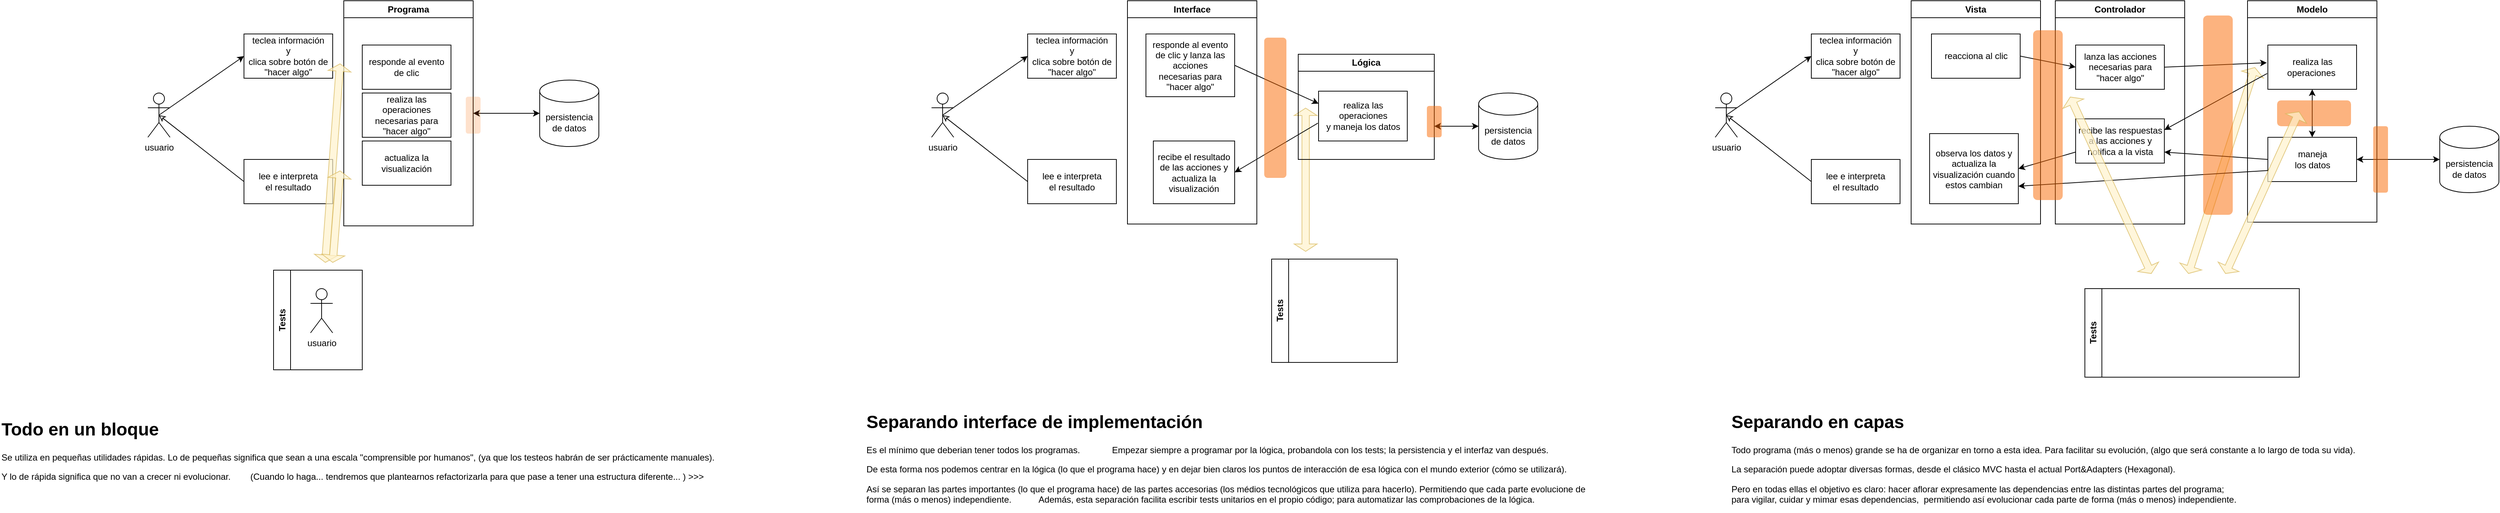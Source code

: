 <mxfile version="26.2.2">
  <diagram name="Página-1" id="2oMk17-hKPYDmYtU0YKl">
    <mxGraphModel dx="1188" dy="811" grid="1" gridSize="10" guides="1" tooltips="1" connect="1" arrows="1" fold="1" page="1" pageScale="1" pageWidth="1169" pageHeight="827" math="0" shadow="0">
      <root>
        <mxCell id="0" />
        <mxCell id="1" parent="0" />
        <mxCell id="YsobYWs1oGZnOzWhEl8R-1" value="usuario" style="shape=umlActor;verticalLabelPosition=bottom;verticalAlign=top;html=1;outlineConnect=0;" parent="1" vertex="1">
          <mxGeometry x="280" y="245" width="30" height="60" as="geometry" />
        </mxCell>
        <mxCell id="YsobYWs1oGZnOzWhEl8R-2" value="teclea información&lt;br&gt;y&lt;br&gt;clica sobre botón de &quot;hacer algo&quot;" style="rounded=0;whiteSpace=wrap;html=1;" parent="1" vertex="1">
          <mxGeometry x="410" y="165" width="120" height="60" as="geometry" />
        </mxCell>
        <mxCell id="YsobYWs1oGZnOzWhEl8R-4" value="realiza las operaciones necesarias para &quot;hacer algo&quot;" style="rounded=0;whiteSpace=wrap;html=1;" parent="1" vertex="1">
          <mxGeometry x="570" y="245" width="120" height="60" as="geometry" />
        </mxCell>
        <mxCell id="YsobYWs1oGZnOzWhEl8R-5" value="persistencia de datos" style="shape=cylinder3;whiteSpace=wrap;html=1;boundedLbl=1;backgroundOutline=1;size=15;" parent="1" vertex="1">
          <mxGeometry x="810" y="227.5" width="80" height="90" as="geometry" />
        </mxCell>
        <mxCell id="YsobYWs1oGZnOzWhEl8R-8" value="" style="endArrow=classic;startArrow=none;html=1;rounded=0;exitX=0.5;exitY=0.5;exitDx=0;exitDy=0;exitPerimeter=0;entryX=0;entryY=0.5;entryDx=0;entryDy=0;startFill=0;" parent="1" source="YsobYWs1oGZnOzWhEl8R-1" target="YsobYWs1oGZnOzWhEl8R-2" edge="1">
          <mxGeometry width="50" height="50" relative="1" as="geometry">
            <mxPoint x="300" y="315" as="sourcePoint" />
            <mxPoint x="350" y="265" as="targetPoint" />
          </mxGeometry>
        </mxCell>
        <mxCell id="YsobYWs1oGZnOzWhEl8R-9" value="" style="endArrow=classic;startArrow=classic;html=1;rounded=0;exitX=1;exitY=0.5;exitDx=0;exitDy=0;entryX=0;entryY=0.5;entryDx=0;entryDy=0;entryPerimeter=0;" parent="1" source="YsobYWs1oGZnOzWhEl8R-16" target="YsobYWs1oGZnOzWhEl8R-5" edge="1">
          <mxGeometry width="50" height="50" relative="1" as="geometry">
            <mxPoint x="720" y="385" as="sourcePoint" />
            <mxPoint x="770" y="335" as="targetPoint" />
          </mxGeometry>
        </mxCell>
        <mxCell id="YsobYWs1oGZnOzWhEl8R-11" value="lee e interpreta&lt;br&gt;el resultado" style="rounded=0;whiteSpace=wrap;html=1;" parent="1" vertex="1">
          <mxGeometry x="410" y="335" width="120" height="60" as="geometry" />
        </mxCell>
        <mxCell id="YsobYWs1oGZnOzWhEl8R-12" value="" style="endArrow=none;startArrow=classic;html=1;rounded=0;exitX=0.5;exitY=0.5;exitDx=0;exitDy=0;exitPerimeter=0;entryX=0;entryY=0.5;entryDx=0;entryDy=0;startFill=0;" parent="1" source="YsobYWs1oGZnOzWhEl8R-1" target="YsobYWs1oGZnOzWhEl8R-11" edge="1">
          <mxGeometry width="50" height="50" relative="1" as="geometry">
            <mxPoint x="720" y="385" as="sourcePoint" />
            <mxPoint x="770" y="335" as="targetPoint" />
          </mxGeometry>
        </mxCell>
        <mxCell id="YsobYWs1oGZnOzWhEl8R-16" value="Programa" style="swimlane;whiteSpace=wrap;html=1;" parent="1" vertex="1">
          <mxGeometry x="545" y="120" width="175" height="305" as="geometry" />
        </mxCell>
        <mxCell id="YsobYWs1oGZnOzWhEl8R-10" value="actualiza la visualización" style="rounded=0;whiteSpace=wrap;html=1;" parent="YsobYWs1oGZnOzWhEl8R-16" vertex="1">
          <mxGeometry x="25" y="190" width="120" height="60" as="geometry" />
        </mxCell>
        <mxCell id="YsobYWs1oGZnOzWhEl8R-3" value="responde al evento&lt;br&gt;de clic" style="rounded=0;whiteSpace=wrap;html=1;" parent="YsobYWs1oGZnOzWhEl8R-16" vertex="1">
          <mxGeometry x="25" y="60" width="120" height="60" as="geometry" />
        </mxCell>
        <mxCell id="oIzEX3MPd6ZQxvIO18P5-2" value="Tests" style="swimlane;horizontal=0;whiteSpace=wrap;html=1;" parent="1" vertex="1">
          <mxGeometry x="450" y="485" width="120" height="135" as="geometry" />
        </mxCell>
        <mxCell id="wtq1aVt6GUqfjSalOk2s-14" value="usuario" style="shape=umlActor;verticalLabelPosition=bottom;verticalAlign=top;html=1;outlineConnect=0;" parent="oIzEX3MPd6ZQxvIO18P5-2" vertex="1">
          <mxGeometry x="50" y="25" width="30" height="60" as="geometry" />
        </mxCell>
        <mxCell id="oIzEX3MPd6ZQxvIO18P5-6" value="" style="shape=flexArrow;endArrow=classic;startArrow=classic;html=1;rounded=0;fillColor=#fff2cc;strokeColor=#d6b656;endSize=3;startSize=3;opacity=70;" parent="1" edge="1">
          <mxGeometry width="100" height="100" relative="1" as="geometry">
            <mxPoint x="520" y="475" as="sourcePoint" />
            <mxPoint x="540" y="205" as="targetPoint" />
          </mxGeometry>
        </mxCell>
        <mxCell id="oIzEX3MPd6ZQxvIO18P5-7" value="" style="shape=flexArrow;endArrow=classic;startArrow=classic;html=1;rounded=0;fillColor=#fff2cc;strokeColor=#d6b656;endSize=3;startSize=3;opacity=70;" parent="1" edge="1">
          <mxGeometry width="100" height="100" relative="1" as="geometry">
            <mxPoint x="530" y="475" as="sourcePoint" />
            <mxPoint x="540" y="350" as="targetPoint" />
          </mxGeometry>
        </mxCell>
        <mxCell id="oIzEX3MPd6ZQxvIO18P5-10" value="usuario" style="shape=umlActor;verticalLabelPosition=bottom;verticalAlign=top;html=1;outlineConnect=0;" parent="1" vertex="1">
          <mxGeometry x="1340" y="245" width="30" height="60" as="geometry" />
        </mxCell>
        <mxCell id="oIzEX3MPd6ZQxvIO18P5-11" value="teclea información&lt;br&gt;y&lt;br&gt;clica sobre botón de &quot;hacer algo&quot;" style="rounded=0;whiteSpace=wrap;html=1;" parent="1" vertex="1">
          <mxGeometry x="1470" y="165" width="120" height="60" as="geometry" />
        </mxCell>
        <mxCell id="oIzEX3MPd6ZQxvIO18P5-12" value="responde al evento&lt;br&gt;de clic y lanza las acciones necesarias&amp;nbsp;para &quot;hacer algo&quot;" style="rounded=0;whiteSpace=wrap;html=1;" parent="1" vertex="1">
          <mxGeometry x="1630" y="165" width="120" height="85" as="geometry" />
        </mxCell>
        <mxCell id="oIzEX3MPd6ZQxvIO18P5-13" value="realiza las operaciones &lt;br&gt;y maneja los datos" style="rounded=0;whiteSpace=wrap;html=1;" parent="1" vertex="1">
          <mxGeometry x="1863.5" y="242.5" width="120" height="67.5" as="geometry" />
        </mxCell>
        <mxCell id="oIzEX3MPd6ZQxvIO18P5-14" value="persistencia de datos" style="shape=cylinder3;whiteSpace=wrap;html=1;boundedLbl=1;backgroundOutline=1;size=15;" parent="1" vertex="1">
          <mxGeometry x="2080" y="245" width="80" height="90" as="geometry" />
        </mxCell>
        <mxCell id="oIzEX3MPd6ZQxvIO18P5-15" value="" style="endArrow=classic;startArrow=none;html=1;rounded=0;exitX=0.5;exitY=0.5;exitDx=0;exitDy=0;exitPerimeter=0;entryX=0;entryY=0.5;entryDx=0;entryDy=0;startFill=0;" parent="1" source="oIzEX3MPd6ZQxvIO18P5-10" target="oIzEX3MPd6ZQxvIO18P5-11" edge="1">
          <mxGeometry width="50" height="50" relative="1" as="geometry">
            <mxPoint x="1360" y="315" as="sourcePoint" />
            <mxPoint x="1410" y="265" as="targetPoint" />
          </mxGeometry>
        </mxCell>
        <mxCell id="oIzEX3MPd6ZQxvIO18P5-16" value="" style="endArrow=classic;startArrow=classic;html=1;rounded=0;entryX=0;entryY=0.5;entryDx=0;entryDy=0;entryPerimeter=0;" parent="1" target="oIzEX3MPd6ZQxvIO18P5-14" edge="1">
          <mxGeometry width="50" height="50" relative="1" as="geometry">
            <mxPoint x="2020" y="290" as="sourcePoint" />
            <mxPoint x="2070" y="290" as="targetPoint" />
          </mxGeometry>
        </mxCell>
        <mxCell id="oIzEX3MPd6ZQxvIO18P5-17" value="recibe el resultado de las acciones y actualiza la visualización" style="rounded=0;whiteSpace=wrap;html=1;" parent="1" vertex="1">
          <mxGeometry x="1640" y="310" width="110" height="85" as="geometry" />
        </mxCell>
        <mxCell id="oIzEX3MPd6ZQxvIO18P5-18" value="lee e interpreta&lt;br&gt;el resultado" style="rounded=0;whiteSpace=wrap;html=1;" parent="1" vertex="1">
          <mxGeometry x="1470" y="335" width="120" height="60" as="geometry" />
        </mxCell>
        <mxCell id="oIzEX3MPd6ZQxvIO18P5-19" value="" style="endArrow=none;startArrow=classic;html=1;rounded=0;exitX=0.5;exitY=0.5;exitDx=0;exitDy=0;exitPerimeter=0;entryX=0;entryY=0.5;entryDx=0;entryDy=0;startFill=0;" parent="1" source="oIzEX3MPd6ZQxvIO18P5-10" target="oIzEX3MPd6ZQxvIO18P5-18" edge="1">
          <mxGeometry width="50" height="50" relative="1" as="geometry">
            <mxPoint x="1780" y="385" as="sourcePoint" />
            <mxPoint x="1830" y="335" as="targetPoint" />
          </mxGeometry>
        </mxCell>
        <mxCell id="oIzEX3MPd6ZQxvIO18P5-20" value="Interface" style="swimlane;whiteSpace=wrap;html=1;" parent="1" vertex="1">
          <mxGeometry x="1605" y="120" width="175" height="302.5" as="geometry" />
        </mxCell>
        <mxCell id="oIzEX3MPd6ZQxvIO18P5-21" value="Tests" style="swimlane;horizontal=0;whiteSpace=wrap;html=1;" parent="1" vertex="1">
          <mxGeometry x="1800" y="470" width="170" height="140" as="geometry" />
        </mxCell>
        <mxCell id="oIzEX3MPd6ZQxvIO18P5-23" value="" style="shape=flexArrow;endArrow=classic;startArrow=classic;html=1;rounded=0;fillColor=#fff2cc;strokeColor=#d6b656;endSize=3;startSize=3;opacity=70;" parent="1" edge="1">
          <mxGeometry width="100" height="100" relative="1" as="geometry">
            <mxPoint x="1846" y="460" as="sourcePoint" />
            <mxPoint x="1846" y="265" as="targetPoint" />
          </mxGeometry>
        </mxCell>
        <mxCell id="oIzEX3MPd6ZQxvIO18P5-24" value="Lógica" style="swimlane;whiteSpace=wrap;html=1;" parent="1" vertex="1">
          <mxGeometry x="1836" y="192.5" width="184" height="142.5" as="geometry" />
        </mxCell>
        <mxCell id="wtq1aVt6GUqfjSalOk2s-7" value="" style="rounded=1;whiteSpace=wrap;html=1;fillColor=#fa6800;fontColor=#000000;strokeColor=none;fillStyle=auto;opacity=50;" parent="oIzEX3MPd6ZQxvIO18P5-24" vertex="1">
          <mxGeometry x="174" y="70" width="20" height="42.5" as="geometry" />
        </mxCell>
        <mxCell id="oIzEX3MPd6ZQxvIO18P5-25" value="" style="endArrow=classic;startArrow=none;html=1;rounded=0;exitX=1;exitY=0.5;exitDx=0;exitDy=0;startFill=0;entryX=0;entryY=0.25;entryDx=0;entryDy=0;" parent="1" source="oIzEX3MPd6ZQxvIO18P5-12" target="oIzEX3MPd6ZQxvIO18P5-13" edge="1">
          <mxGeometry width="50" height="50" relative="1" as="geometry">
            <mxPoint x="1365" y="285.5" as="sourcePoint" />
            <mxPoint x="1480" y="205.5" as="targetPoint" />
          </mxGeometry>
        </mxCell>
        <mxCell id="oIzEX3MPd6ZQxvIO18P5-26" value="" style="endArrow=classic;startArrow=none;html=1;rounded=0;entryX=1;entryY=0.5;entryDx=0;entryDy=0;startFill=0;exitX=-0.008;exitY=0.642;exitDx=0;exitDy=0;exitPerimeter=0;" parent="1" source="oIzEX3MPd6ZQxvIO18P5-13" target="oIzEX3MPd6ZQxvIO18P5-17" edge="1">
          <mxGeometry width="50" height="50" relative="1" as="geometry">
            <mxPoint x="1840" y="282.5" as="sourcePoint" />
            <mxPoint x="1490" y="215.5" as="targetPoint" />
          </mxGeometry>
        </mxCell>
        <mxCell id="oIzEX3MPd6ZQxvIO18P5-27" value="usuario" style="shape=umlActor;verticalLabelPosition=bottom;verticalAlign=top;html=1;outlineConnect=0;" parent="1" vertex="1">
          <mxGeometry x="2400" y="245" width="30" height="60" as="geometry" />
        </mxCell>
        <mxCell id="oIzEX3MPd6ZQxvIO18P5-28" value="teclea información&lt;br&gt;y&lt;br&gt;clica sobre botón de &quot;hacer algo&quot;" style="rounded=0;whiteSpace=wrap;html=1;" parent="1" vertex="1">
          <mxGeometry x="2530" y="165" width="120" height="60" as="geometry" />
        </mxCell>
        <mxCell id="oIzEX3MPd6ZQxvIO18P5-31" value="persistencia de datos" style="shape=cylinder3;whiteSpace=wrap;html=1;boundedLbl=1;backgroundOutline=1;size=15;" parent="1" vertex="1">
          <mxGeometry x="3380" y="290" width="80" height="90" as="geometry" />
        </mxCell>
        <mxCell id="oIzEX3MPd6ZQxvIO18P5-32" value="" style="endArrow=classic;startArrow=none;html=1;rounded=0;exitX=0.5;exitY=0.5;exitDx=0;exitDy=0;exitPerimeter=0;entryX=0;entryY=0.5;entryDx=0;entryDy=0;startFill=0;" parent="1" source="oIzEX3MPd6ZQxvIO18P5-27" target="oIzEX3MPd6ZQxvIO18P5-28" edge="1">
          <mxGeometry width="50" height="50" relative="1" as="geometry">
            <mxPoint x="2420" y="315" as="sourcePoint" />
            <mxPoint x="2470" y="265" as="targetPoint" />
          </mxGeometry>
        </mxCell>
        <mxCell id="oIzEX3MPd6ZQxvIO18P5-33" value="" style="endArrow=classic;startArrow=classic;html=1;rounded=0;exitX=1;exitY=0.5;exitDx=0;exitDy=0;entryX=0;entryY=0.5;entryDx=0;entryDy=0;entryPerimeter=0;" parent="1" source="oIzEX3MPd6ZQxvIO18P5-43" target="oIzEX3MPd6ZQxvIO18P5-31" edge="1">
          <mxGeometry width="50" height="50" relative="1" as="geometry">
            <mxPoint x="2840" y="385" as="sourcePoint" />
            <mxPoint x="2890" y="335" as="targetPoint" />
          </mxGeometry>
        </mxCell>
        <mxCell id="oIzEX3MPd6ZQxvIO18P5-34" value="observa los datos y actualiza la visualización cuando estos cambian" style="rounded=0;whiteSpace=wrap;html=1;" parent="1" vertex="1">
          <mxGeometry x="2690" y="300" width="120" height="95" as="geometry" />
        </mxCell>
        <mxCell id="oIzEX3MPd6ZQxvIO18P5-35" value="lee e interpreta&lt;br&gt;el resultado" style="rounded=0;whiteSpace=wrap;html=1;" parent="1" vertex="1">
          <mxGeometry x="2530" y="335" width="120" height="60" as="geometry" />
        </mxCell>
        <mxCell id="oIzEX3MPd6ZQxvIO18P5-36" value="" style="endArrow=none;startArrow=classic;html=1;rounded=0;exitX=0.5;exitY=0.5;exitDx=0;exitDy=0;exitPerimeter=0;entryX=0;entryY=0.5;entryDx=0;entryDy=0;startFill=0;" parent="1" source="oIzEX3MPd6ZQxvIO18P5-27" target="oIzEX3MPd6ZQxvIO18P5-35" edge="1">
          <mxGeometry width="50" height="50" relative="1" as="geometry">
            <mxPoint x="2840" y="385" as="sourcePoint" />
            <mxPoint x="2890" y="335" as="targetPoint" />
          </mxGeometry>
        </mxCell>
        <mxCell id="oIzEX3MPd6ZQxvIO18P5-37" value="Vista" style="swimlane;whiteSpace=wrap;html=1;startSize=23;" parent="1" vertex="1">
          <mxGeometry x="2665" y="120" width="175" height="302.5" as="geometry" />
        </mxCell>
        <mxCell id="oIzEX3MPd6ZQxvIO18P5-45" value="reacciona al clic" style="rounded=0;whiteSpace=wrap;html=1;" parent="oIzEX3MPd6ZQxvIO18P5-37" vertex="1">
          <mxGeometry x="27.5" y="45" width="120" height="60" as="geometry" />
        </mxCell>
        <mxCell id="oIzEX3MPd6ZQxvIO18P5-38" value="Tests" style="swimlane;horizontal=0;whiteSpace=wrap;html=1;" parent="1" vertex="1">
          <mxGeometry x="2900" y="510" width="290" height="120" as="geometry" />
        </mxCell>
        <mxCell id="oIzEX3MPd6ZQxvIO18P5-39" value="" style="shape=flexArrow;endArrow=classic;startArrow=classic;html=1;rounded=0;fillColor=#fff2cc;strokeColor=#d6b656;endSize=3;startSize=3;opacity=70;" parent="1" edge="1">
          <mxGeometry width="100" height="100" relative="1" as="geometry">
            <mxPoint x="3040" y="490" as="sourcePoint" />
            <mxPoint x="3130" y="210" as="targetPoint" />
          </mxGeometry>
        </mxCell>
        <mxCell id="oIzEX3MPd6ZQxvIO18P5-40" value="Modelo" style="swimlane;whiteSpace=wrap;html=1;" parent="1" vertex="1">
          <mxGeometry x="3120" y="120" width="175" height="300" as="geometry" />
        </mxCell>
        <mxCell id="oIzEX3MPd6ZQxvIO18P5-43" value="maneja &lt;br&gt;los datos" style="rounded=0;whiteSpace=wrap;html=1;" parent="oIzEX3MPd6ZQxvIO18P5-40" vertex="1">
          <mxGeometry x="27.5" y="185" width="120" height="60" as="geometry" />
        </mxCell>
        <mxCell id="oIzEX3MPd6ZQxvIO18P5-30" value="realiza las operaciones&amp;nbsp;" style="rounded=0;whiteSpace=wrap;html=1;" parent="oIzEX3MPd6ZQxvIO18P5-40" vertex="1">
          <mxGeometry x="27.5" y="60" width="120" height="60" as="geometry" />
        </mxCell>
        <mxCell id="oIzEX3MPd6ZQxvIO18P5-50" value="" style="endArrow=classic;startArrow=classic;html=1;rounded=0;exitX=0.5;exitY=1;exitDx=0;exitDy=0;" parent="oIzEX3MPd6ZQxvIO18P5-40" source="oIzEX3MPd6ZQxvIO18P5-30" target="oIzEX3MPd6ZQxvIO18P5-43" edge="1">
          <mxGeometry width="50" height="50" relative="1" as="geometry">
            <mxPoint x="158" y="240" as="sourcePoint" />
            <mxPoint x="260" y="240" as="targetPoint" />
          </mxGeometry>
        </mxCell>
        <mxCell id="wtq1aVt6GUqfjSalOk2s-12" value="" style="rounded=1;whiteSpace=wrap;html=1;fillColor=#fa6800;fontColor=#000000;strokeColor=none;fillStyle=auto;opacity=50;" parent="oIzEX3MPd6ZQxvIO18P5-40" vertex="1">
          <mxGeometry x="40" y="135" width="100" height="35" as="geometry" />
        </mxCell>
        <mxCell id="oIzEX3MPd6ZQxvIO18P5-41" value="" style="endArrow=classic;startArrow=none;html=1;rounded=0;exitX=1;exitY=0.5;exitDx=0;exitDy=0;startFill=0;entryX=-0.012;entryY=0.4;entryDx=0;entryDy=0;entryPerimeter=0;" parent="1" source="oIzEX3MPd6ZQxvIO18P5-29" target="oIzEX3MPd6ZQxvIO18P5-30" edge="1">
          <mxGeometry width="50" height="50" relative="1" as="geometry">
            <mxPoint x="2425" y="285.5" as="sourcePoint" />
            <mxPoint x="2540" y="205.5" as="targetPoint" />
          </mxGeometry>
        </mxCell>
        <mxCell id="oIzEX3MPd6ZQxvIO18P5-42" value="" style="endArrow=classic;startArrow=none;html=1;rounded=0;entryX=1;entryY=0.25;entryDx=0;entryDy=0;startFill=0;exitX=-0.008;exitY=0.642;exitDx=0;exitDy=0;exitPerimeter=0;" parent="1" source="oIzEX3MPd6ZQxvIO18P5-30" target="oIzEX3MPd6ZQxvIO18P5-46" edge="1">
          <mxGeometry width="50" height="50" relative="1" as="geometry">
            <mxPoint x="2900" y="282.5" as="sourcePoint" />
            <mxPoint x="2550" y="215.5" as="targetPoint" />
          </mxGeometry>
        </mxCell>
        <mxCell id="oIzEX3MPd6ZQxvIO18P5-44" value="Controlador" style="swimlane;whiteSpace=wrap;html=1;startSize=23;" parent="1" vertex="1">
          <mxGeometry x="2860" y="120" width="175" height="302.5" as="geometry" />
        </mxCell>
        <mxCell id="oIzEX3MPd6ZQxvIO18P5-29" value="lanza las acciones necesarias&amp;nbsp;para &quot;hacer algo&quot;" style="rounded=0;whiteSpace=wrap;html=1;" parent="oIzEX3MPd6ZQxvIO18P5-44" vertex="1">
          <mxGeometry x="27.5" y="60" width="120" height="60" as="geometry" />
        </mxCell>
        <mxCell id="oIzEX3MPd6ZQxvIO18P5-46" value="recibe las respuestas a las acciones y notifica a la vista" style="rounded=0;whiteSpace=wrap;html=1;" parent="oIzEX3MPd6ZQxvIO18P5-44" vertex="1">
          <mxGeometry x="27.5" y="160" width="120" height="60" as="geometry" />
        </mxCell>
        <mxCell id="oIzEX3MPd6ZQxvIO18P5-47" value="" style="endArrow=classic;startArrow=none;html=1;rounded=0;exitX=1;exitY=0.5;exitDx=0;exitDy=0;startFill=0;entryX=0;entryY=0.5;entryDx=0;entryDy=0;" parent="1" source="oIzEX3MPd6ZQxvIO18P5-45" target="oIzEX3MPd6ZQxvIO18P5-29" edge="1">
          <mxGeometry width="50" height="50" relative="1" as="geometry">
            <mxPoint x="3018" y="205" as="sourcePoint" />
            <mxPoint x="2890" y="195" as="targetPoint" />
          </mxGeometry>
        </mxCell>
        <mxCell id="oIzEX3MPd6ZQxvIO18P5-48" value="" style="endArrow=classic;startArrow=none;html=1;rounded=0;entryX=1;entryY=0.75;entryDx=0;entryDy=0;startFill=0;exitX=0;exitY=0.75;exitDx=0;exitDy=0;endFill=1;" parent="1" source="oIzEX3MPd6ZQxvIO18P5-43" target="oIzEX3MPd6ZQxvIO18P5-34" edge="1">
          <mxGeometry width="50" height="50" relative="1" as="geometry">
            <mxPoint x="3157" y="234" as="sourcePoint" />
            <mxPoint x="3018" y="340" as="targetPoint" />
          </mxGeometry>
        </mxCell>
        <mxCell id="oIzEX3MPd6ZQxvIO18P5-49" value="" style="endArrow=classic;startArrow=none;html=1;rounded=0;entryX=1;entryY=0.5;entryDx=0;entryDy=0;startFill=0;exitX=0;exitY=0.75;exitDx=0;exitDy=0;" parent="1" source="oIzEX3MPd6ZQxvIO18P5-46" target="oIzEX3MPd6ZQxvIO18P5-34" edge="1">
          <mxGeometry width="50" height="50" relative="1" as="geometry">
            <mxPoint x="3167" y="244" as="sourcePoint" />
            <mxPoint x="3028" y="350" as="targetPoint" />
          </mxGeometry>
        </mxCell>
        <mxCell id="oIzEX3MPd6ZQxvIO18P5-51" value="" style="endArrow=classic;startArrow=none;html=1;rounded=0;entryX=1;entryY=0.75;entryDx=0;entryDy=0;startFill=0;exitX=0;exitY=0.5;exitDx=0;exitDy=0;" parent="1" source="oIzEX3MPd6ZQxvIO18P5-43" target="oIzEX3MPd6ZQxvIO18P5-46" edge="1">
          <mxGeometry width="50" height="50" relative="1" as="geometry">
            <mxPoint x="3157" y="259" as="sourcePoint" />
            <mxPoint x="3018" y="340" as="targetPoint" />
          </mxGeometry>
        </mxCell>
        <mxCell id="oIzEX3MPd6ZQxvIO18P5-52" value="" style="shape=flexArrow;endArrow=classic;startArrow=classic;html=1;rounded=0;fillColor=#fff2cc;strokeColor=#d6b656;endSize=3;startSize=3;opacity=70;" parent="1" edge="1">
          <mxGeometry width="100" height="100" relative="1" as="geometry">
            <mxPoint x="3090" y="490" as="sourcePoint" />
            <mxPoint x="3190" y="270" as="targetPoint" />
          </mxGeometry>
        </mxCell>
        <mxCell id="oIzEX3MPd6ZQxvIO18P5-53" value="" style="shape=flexArrow;endArrow=classic;startArrow=classic;html=1;rounded=0;fillColor=#fff2cc;strokeColor=#d6b656;endSize=3;startSize=3;opacity=70;" parent="1" edge="1">
          <mxGeometry width="100" height="100" relative="1" as="geometry">
            <mxPoint x="2990" y="490" as="sourcePoint" />
            <mxPoint x="2880" y="250" as="targetPoint" />
          </mxGeometry>
        </mxCell>
        <mxCell id="2-Llc5LlxPBYwa-gH1LH-1" value="&lt;h1 style=&quot;margin-top: 0px;&quot;&gt;Todo en un bloque&lt;/h1&gt;&lt;p&gt;Se utiliza en pequeñas utilidades rápidas. Lo de pequeñas significa que sean a una escala &quot;comprensible por humanos&quot;, (ya que los testeos habrán de ser prácticamente manuales).&lt;/p&gt;&lt;p&gt;Y lo de rápida significa que no van a crecer ni evolucionar.&amp;nbsp; &amp;nbsp; &amp;nbsp; &amp;nbsp; (Cuando lo haga... tendremos que plantearnos refactorizarla para que pase a tener una estructura diferente... ) &amp;gt;&amp;gt;&amp;gt;&lt;/p&gt;" style="text;html=1;whiteSpace=wrap;overflow=hidden;rounded=0;" parent="1" vertex="1">
          <mxGeometry x="80" y="680" width="1000" height="110" as="geometry" />
        </mxCell>
        <mxCell id="2-Llc5LlxPBYwa-gH1LH-2" value="&lt;h1 style=&quot;margin-top: 0px;&quot;&gt;Separando interface de implementación&lt;/h1&gt;&lt;p&gt;Es el mínimo que deberian tener todos los programas.&amp;nbsp; &amp;nbsp; &amp;nbsp; &amp;nbsp; &amp;nbsp; &amp;nbsp; &amp;nbsp;E&lt;span style=&quot;background-color: transparent; color: light-dark(rgb(0, 0, 0), rgb(255, 255, 255));&quot;&gt;mpezar siempre a programar por la lógica, probandola con los tests; la persistencia y el interfaz van después.&lt;/span&gt;&lt;/p&gt;&lt;p&gt;De esta forma nos podemos centrar en la lógica&amp;nbsp;&lt;span style=&quot;background-color: transparent; color: light-dark(rgb(0, 0, 0), rgb(255, 255, 255));&quot;&gt;(lo que el programa hace)&lt;/span&gt;&lt;span style=&quot;background-color: transparent; color: light-dark(rgb(0, 0, 0), rgb(255, 255, 255));&quot;&gt;&amp;nbsp;&lt;/span&gt;&lt;span style=&quot;background-color: transparent; color: light-dark(rgb(0, 0, 0), rgb(255, 255, 255));&quot;&gt;y en dejar bien claros los puntos de interacción de esa lógica con el mundo exterior&amp;nbsp;&lt;/span&gt;&lt;span style=&quot;background-color: transparent; color: light-dark(rgb(0, 0, 0), rgb(255, 255, 255));&quot;&gt;(cómo se utilizará)&lt;/span&gt;&lt;span style=&quot;background-color: transparent; color: light-dark(rgb(0, 0, 0), rgb(255, 255, 255));&quot;&gt;.&amp;nbsp;&lt;/span&gt;&lt;/p&gt;&lt;p&gt;Así se separan las partes importantes (lo que el programa hace) de las partes accesorias (los médios tecnológicos que utiliza para hacerlo). Permitiendo que cada parte evolucione de forma (más o menos) independiente.&amp;nbsp; &amp;nbsp; &amp;nbsp; &amp;nbsp; &amp;nbsp; &amp;nbsp;Además, esta separación facilita escribir tests unitarios en el propio código; para automatizar las comprobaciones de la lógica.&lt;/p&gt;" style="text;html=1;whiteSpace=wrap;overflow=hidden;rounded=0;" parent="1" vertex="1">
          <mxGeometry x="1250" y="670" width="980" height="140" as="geometry" />
        </mxCell>
        <mxCell id="2-Llc5LlxPBYwa-gH1LH-4" value="&lt;h1 style=&quot;margin-top: 0px;&quot;&gt;Separando en capas&lt;/h1&gt;&lt;p&gt;Todo programa (más o menos) grande se ha de organizar en torno a esta idea. Para facilitar su evolución, (algo que será constante a lo largo de toda su vida).&lt;/p&gt;&lt;p&gt;La separación puede adoptar diversas formas, desde el clásico MVC hasta el actual Port&amp;amp;Adapters (Hexagonal).&amp;nbsp;&lt;/p&gt;&lt;p&gt;Pero en todas ellas el objetivo es claro: hacer aflorar expresamente las dependencias entre las distintas partes del programa;&lt;br&gt;&lt;span style=&quot;background-color: transparent; color: light-dark(rgb(0, 0, 0), rgb(255, 255, 255));&quot;&gt;para vigilar, cuidar y mimar esas dependencias,&amp;nbsp; permitiendo así evolucionar cada parte de forma (más o menos) independiente.&lt;/span&gt;&lt;/p&gt;" style="text;html=1;whiteSpace=wrap;overflow=hidden;rounded=0;" parent="1" vertex="1">
          <mxGeometry x="2420" y="670" width="1030" height="140" as="geometry" />
        </mxCell>
        <mxCell id="wtq1aVt6GUqfjSalOk2s-3" value="" style="rounded=1;whiteSpace=wrap;html=1;fillColor=#fa6800;fontColor=#000000;strokeColor=none;fillStyle=auto;opacity=20;" parent="1" vertex="1">
          <mxGeometry x="710" y="250" width="20" height="50" as="geometry" />
        </mxCell>
        <mxCell id="wtq1aVt6GUqfjSalOk2s-6" value="" style="rounded=1;whiteSpace=wrap;html=1;fillColor=#fa6800;fontColor=#000000;strokeColor=none;fillStyle=auto;opacity=50;" parent="1" vertex="1">
          <mxGeometry x="1790" y="170" width="30" height="190" as="geometry" />
        </mxCell>
        <mxCell id="wtq1aVt6GUqfjSalOk2s-10" value="" style="rounded=1;whiteSpace=wrap;html=1;fillColor=#fa6800;fontColor=#000000;strokeColor=none;fillStyle=auto;opacity=50;" parent="1" vertex="1">
          <mxGeometry x="2830" y="160" width="40" height="230" as="geometry" />
        </mxCell>
        <mxCell id="wtq1aVt6GUqfjSalOk2s-11" value="" style="rounded=1;whiteSpace=wrap;html=1;fillColor=#fa6800;fontColor=#000000;strokeColor=none;fillStyle=auto;opacity=50;" parent="1" vertex="1">
          <mxGeometry x="3060" y="140" width="40" height="270" as="geometry" />
        </mxCell>
        <mxCell id="wtq1aVt6GUqfjSalOk2s-13" value="" style="rounded=1;whiteSpace=wrap;html=1;fillColor=#fa6800;fontColor=#000000;strokeColor=none;fillStyle=auto;opacity=50;" parent="1" vertex="1">
          <mxGeometry x="3290" y="290" width="20" height="90" as="geometry" />
        </mxCell>
      </root>
    </mxGraphModel>
  </diagram>
</mxfile>
